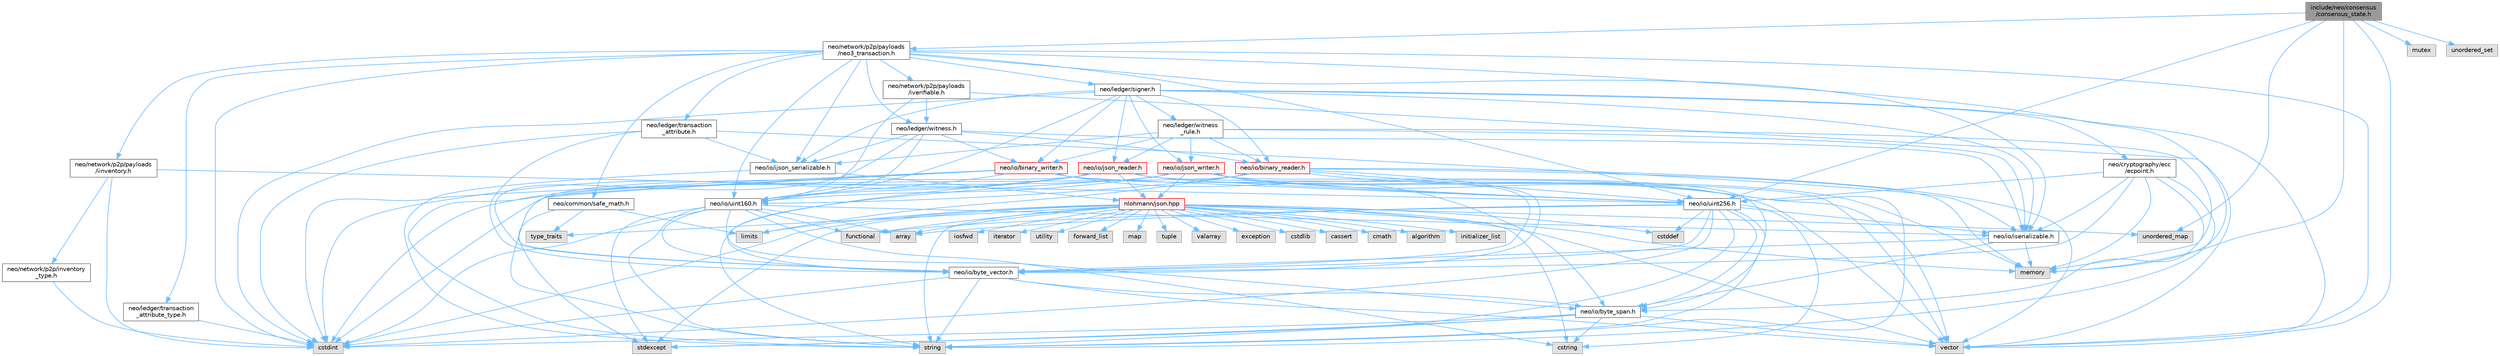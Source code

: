 digraph "include/neo/consensus/consensus_state.h"
{
 // LATEX_PDF_SIZE
  bgcolor="transparent";
  edge [fontname=Helvetica,fontsize=10,labelfontname=Helvetica,labelfontsize=10];
  node [fontname=Helvetica,fontsize=10,shape=box,height=0.2,width=0.4];
  Node1 [id="Node000001",label="include/neo/consensus\l/consensus_state.h",height=0.2,width=0.4,color="gray40", fillcolor="grey60", style="filled", fontcolor="black",tooltip=" "];
  Node1 -> Node2 [id="edge1_Node000001_Node000002",color="steelblue1",style="solid",tooltip=" "];
  Node2 [id="Node000002",label="neo/io/uint256.h",height=0.2,width=0.4,color="grey40", fillcolor="white", style="filled",URL="$uint256_8h.html",tooltip=" "];
  Node2 -> Node3 [id="edge2_Node000002_Node000003",color="steelblue1",style="solid",tooltip=" "];
  Node3 [id="Node000003",label="neo/io/byte_span.h",height=0.2,width=0.4,color="grey40", fillcolor="white", style="filled",URL="$io_2byte__span_8h.html",tooltip=" "];
  Node3 -> Node4 [id="edge3_Node000003_Node000004",color="steelblue1",style="solid",tooltip=" "];
  Node4 [id="Node000004",label="cstdint",height=0.2,width=0.4,color="grey60", fillcolor="#E0E0E0", style="filled",tooltip=" "];
  Node3 -> Node5 [id="edge4_Node000003_Node000005",color="steelblue1",style="solid",tooltip=" "];
  Node5 [id="Node000005",label="cstring",height=0.2,width=0.4,color="grey60", fillcolor="#E0E0E0", style="filled",tooltip=" "];
  Node3 -> Node6 [id="edge5_Node000003_Node000006",color="steelblue1",style="solid",tooltip=" "];
  Node6 [id="Node000006",label="stdexcept",height=0.2,width=0.4,color="grey60", fillcolor="#E0E0E0", style="filled",tooltip=" "];
  Node3 -> Node7 [id="edge6_Node000003_Node000007",color="steelblue1",style="solid",tooltip=" "];
  Node7 [id="Node000007",label="string",height=0.2,width=0.4,color="grey60", fillcolor="#E0E0E0", style="filled",tooltip=" "];
  Node3 -> Node8 [id="edge7_Node000003_Node000008",color="steelblue1",style="solid",tooltip=" "];
  Node8 [id="Node000008",label="vector",height=0.2,width=0.4,color="grey60", fillcolor="#E0E0E0", style="filled",tooltip=" "];
  Node2 -> Node9 [id="edge8_Node000002_Node000009",color="steelblue1",style="solid",tooltip=" "];
  Node9 [id="Node000009",label="neo/io/byte_vector.h",height=0.2,width=0.4,color="grey40", fillcolor="white", style="filled",URL="$io_2byte__vector_8h.html",tooltip=" "];
  Node9 -> Node3 [id="edge9_Node000009_Node000003",color="steelblue1",style="solid",tooltip=" "];
  Node9 -> Node4 [id="edge10_Node000009_Node000004",color="steelblue1",style="solid",tooltip=" "];
  Node9 -> Node7 [id="edge11_Node000009_Node000007",color="steelblue1",style="solid",tooltip=" "];
  Node9 -> Node8 [id="edge12_Node000009_Node000008",color="steelblue1",style="solid",tooltip=" "];
  Node2 -> Node10 [id="edge13_Node000002_Node000010",color="steelblue1",style="solid",tooltip=" "];
  Node10 [id="Node000010",label="neo/io/iserializable.h",height=0.2,width=0.4,color="grey40", fillcolor="white", style="filled",URL="$iserializable_8h.html",tooltip=" "];
  Node10 -> Node3 [id="edge14_Node000010_Node000003",color="steelblue1",style="solid",tooltip=" "];
  Node10 -> Node9 [id="edge15_Node000010_Node000009",color="steelblue1",style="solid",tooltip=" "];
  Node10 -> Node11 [id="edge16_Node000010_Node000011",color="steelblue1",style="solid",tooltip=" "];
  Node11 [id="Node000011",label="memory",height=0.2,width=0.4,color="grey60", fillcolor="#E0E0E0", style="filled",tooltip=" "];
  Node2 -> Node12 [id="edge17_Node000002_Node000012",color="steelblue1",style="solid",tooltip=" "];
  Node12 [id="Node000012",label="array",height=0.2,width=0.4,color="grey60", fillcolor="#E0E0E0", style="filled",tooltip=" "];
  Node2 -> Node13 [id="edge18_Node000002_Node000013",color="steelblue1",style="solid",tooltip=" "];
  Node13 [id="Node000013",label="cstddef",height=0.2,width=0.4,color="grey60", fillcolor="#E0E0E0", style="filled",tooltip=" "];
  Node2 -> Node4 [id="edge19_Node000002_Node000004",color="steelblue1",style="solid",tooltip=" "];
  Node2 -> Node5 [id="edge20_Node000002_Node000005",color="steelblue1",style="solid",tooltip=" "];
  Node2 -> Node14 [id="edge21_Node000002_Node000014",color="steelblue1",style="solid",tooltip=" "];
  Node14 [id="Node000014",label="functional",height=0.2,width=0.4,color="grey60", fillcolor="#E0E0E0", style="filled",tooltip=" "];
  Node2 -> Node6 [id="edge22_Node000002_Node000006",color="steelblue1",style="solid",tooltip=" "];
  Node2 -> Node7 [id="edge23_Node000002_Node000007",color="steelblue1",style="solid",tooltip=" "];
  Node1 -> Node15 [id="edge24_Node000001_Node000015",color="steelblue1",style="solid",tooltip=" "];
  Node15 [id="Node000015",label="neo/network/p2p/payloads\l/neo3_transaction.h",height=0.2,width=0.4,color="grey40", fillcolor="white", style="filled",URL="$neo3__transaction_8h.html",tooltip=" "];
  Node15 -> Node16 [id="edge25_Node000015_Node000016",color="steelblue1",style="solid",tooltip=" "];
  Node16 [id="Node000016",label="neo/common/safe_math.h",height=0.2,width=0.4,color="grey40", fillcolor="white", style="filled",URL="$safe__math_8h.html",tooltip=" "];
  Node16 -> Node17 [id="edge26_Node000016_Node000017",color="steelblue1",style="solid",tooltip=" "];
  Node17 [id="Node000017",label="limits",height=0.2,width=0.4,color="grey60", fillcolor="#E0E0E0", style="filled",tooltip=" "];
  Node16 -> Node6 [id="edge27_Node000016_Node000006",color="steelblue1",style="solid",tooltip=" "];
  Node16 -> Node18 [id="edge28_Node000016_Node000018",color="steelblue1",style="solid",tooltip=" "];
  Node18 [id="Node000018",label="type_traits",height=0.2,width=0.4,color="grey60", fillcolor="#E0E0E0", style="filled",tooltip=" "];
  Node15 -> Node19 [id="edge29_Node000015_Node000019",color="steelblue1",style="solid",tooltip=" "];
  Node19 [id="Node000019",label="neo/io/ijson_serializable.h",height=0.2,width=0.4,color="grey40", fillcolor="white", style="filled",URL="$ijson__serializable_8h.html",tooltip=" "];
  Node19 -> Node20 [id="edge30_Node000019_Node000020",color="steelblue1",style="solid",tooltip=" "];
  Node20 [id="Node000020",label="nlohmann/json.hpp",height=0.2,width=0.4,color="red", fillcolor="#FFF0F0", style="filled",URL="$json_8hpp.html",tooltip=" "];
  Node20 -> Node21 [id="edge31_Node000020_Node000021",color="steelblue1",style="solid",tooltip=" "];
  Node21 [id="Node000021",label="algorithm",height=0.2,width=0.4,color="grey60", fillcolor="#E0E0E0", style="filled",tooltip=" "];
  Node20 -> Node13 [id="edge32_Node000020_Node000013",color="steelblue1",style="solid",tooltip=" "];
  Node20 -> Node14 [id="edge33_Node000020_Node000014",color="steelblue1",style="solid",tooltip=" "];
  Node20 -> Node22 [id="edge34_Node000020_Node000022",color="steelblue1",style="solid",tooltip=" "];
  Node22 [id="Node000022",label="initializer_list",height=0.2,width=0.4,color="grey60", fillcolor="#E0E0E0", style="filled",tooltip=" "];
  Node20 -> Node23 [id="edge35_Node000020_Node000023",color="steelblue1",style="solid",tooltip=" "];
  Node23 [id="Node000023",label="iosfwd",height=0.2,width=0.4,color="grey60", fillcolor="#E0E0E0", style="filled",tooltip=" "];
  Node20 -> Node24 [id="edge36_Node000020_Node000024",color="steelblue1",style="solid",tooltip=" "];
  Node24 [id="Node000024",label="iterator",height=0.2,width=0.4,color="grey60", fillcolor="#E0E0E0", style="filled",tooltip=" "];
  Node20 -> Node11 [id="edge37_Node000020_Node000011",color="steelblue1",style="solid",tooltip=" "];
  Node20 -> Node7 [id="edge38_Node000020_Node000007",color="steelblue1",style="solid",tooltip=" "];
  Node20 -> Node25 [id="edge39_Node000020_Node000025",color="steelblue1",style="solid",tooltip=" "];
  Node25 [id="Node000025",label="utility",height=0.2,width=0.4,color="grey60", fillcolor="#E0E0E0", style="filled",tooltip=" "];
  Node20 -> Node8 [id="edge40_Node000020_Node000008",color="steelblue1",style="solid",tooltip=" "];
  Node20 -> Node12 [id="edge41_Node000020_Node000012",color="steelblue1",style="solid",tooltip=" "];
  Node20 -> Node26 [id="edge42_Node000020_Node000026",color="steelblue1",style="solid",tooltip=" "];
  Node26 [id="Node000026",label="forward_list",height=0.2,width=0.4,color="grey60", fillcolor="#E0E0E0", style="filled",tooltip=" "];
  Node20 -> Node27 [id="edge43_Node000020_Node000027",color="steelblue1",style="solid",tooltip=" "];
  Node27 [id="Node000027",label="map",height=0.2,width=0.4,color="grey60", fillcolor="#E0E0E0", style="filled",tooltip=" "];
  Node20 -> Node28 [id="edge44_Node000020_Node000028",color="steelblue1",style="solid",tooltip=" "];
  Node28 [id="Node000028",label="tuple",height=0.2,width=0.4,color="grey60", fillcolor="#E0E0E0", style="filled",tooltip=" "];
  Node20 -> Node18 [id="edge45_Node000020_Node000018",color="steelblue1",style="solid",tooltip=" "];
  Node20 -> Node29 [id="edge46_Node000020_Node000029",color="steelblue1",style="solid",tooltip=" "];
  Node29 [id="Node000029",label="unordered_map",height=0.2,width=0.4,color="grey60", fillcolor="#E0E0E0", style="filled",tooltip=" "];
  Node20 -> Node30 [id="edge47_Node000020_Node000030",color="steelblue1",style="solid",tooltip=" "];
  Node30 [id="Node000030",label="valarray",height=0.2,width=0.4,color="grey60", fillcolor="#E0E0E0", style="filled",tooltip=" "];
  Node20 -> Node31 [id="edge48_Node000020_Node000031",color="steelblue1",style="solid",tooltip=" "];
  Node31 [id="Node000031",label="exception",height=0.2,width=0.4,color="grey60", fillcolor="#E0E0E0", style="filled",tooltip=" "];
  Node20 -> Node6 [id="edge49_Node000020_Node000006",color="steelblue1",style="solid",tooltip=" "];
  Node20 -> Node4 [id="edge50_Node000020_Node000004",color="steelblue1",style="solid",tooltip=" "];
  Node20 -> Node32 [id="edge51_Node000020_Node000032",color="steelblue1",style="solid",tooltip=" "];
  Node32 [id="Node000032",label="cstdlib",height=0.2,width=0.4,color="grey60", fillcolor="#E0E0E0", style="filled",tooltip=" "];
  Node20 -> Node33 [id="edge52_Node000020_Node000033",color="steelblue1",style="solid",tooltip=" "];
  Node33 [id="Node000033",label="cassert",height=0.2,width=0.4,color="grey60", fillcolor="#E0E0E0", style="filled",tooltip=" "];
  Node20 -> Node17 [id="edge53_Node000020_Node000017",color="steelblue1",style="solid",tooltip=" "];
  Node20 -> Node5 [id="edge54_Node000020_Node000005",color="steelblue1",style="solid",tooltip=" "];
  Node20 -> Node34 [id="edge55_Node000020_Node000034",color="steelblue1",style="solid",tooltip=" "];
  Node34 [id="Node000034",label="cmath",height=0.2,width=0.4,color="grey60", fillcolor="#E0E0E0", style="filled",tooltip=" "];
  Node19 -> Node7 [id="edge56_Node000019_Node000007",color="steelblue1",style="solid",tooltip=" "];
  Node15 -> Node10 [id="edge57_Node000015_Node000010",color="steelblue1",style="solid",tooltip=" "];
  Node15 -> Node44 [id="edge58_Node000015_Node000044",color="steelblue1",style="solid",tooltip=" "];
  Node44 [id="Node000044",label="neo/io/uint160.h",height=0.2,width=0.4,color="grey40", fillcolor="white", style="filled",URL="$uint160_8h.html",tooltip=" "];
  Node44 -> Node3 [id="edge59_Node000044_Node000003",color="steelblue1",style="solid",tooltip=" "];
  Node44 -> Node9 [id="edge60_Node000044_Node000009",color="steelblue1",style="solid",tooltip=" "];
  Node44 -> Node10 [id="edge61_Node000044_Node000010",color="steelblue1",style="solid",tooltip=" "];
  Node44 -> Node12 [id="edge62_Node000044_Node000012",color="steelblue1",style="solid",tooltip=" "];
  Node44 -> Node4 [id="edge63_Node000044_Node000004",color="steelblue1",style="solid",tooltip=" "];
  Node44 -> Node5 [id="edge64_Node000044_Node000005",color="steelblue1",style="solid",tooltip=" "];
  Node44 -> Node14 [id="edge65_Node000044_Node000014",color="steelblue1",style="solid",tooltip=" "];
  Node44 -> Node6 [id="edge66_Node000044_Node000006",color="steelblue1",style="solid",tooltip=" "];
  Node44 -> Node7 [id="edge67_Node000044_Node000007",color="steelblue1",style="solid",tooltip=" "];
  Node15 -> Node2 [id="edge68_Node000015_Node000002",color="steelblue1",style="solid",tooltip=" "];
  Node15 -> Node45 [id="edge69_Node000015_Node000045",color="steelblue1",style="solid",tooltip=" "];
  Node45 [id="Node000045",label="neo/ledger/signer.h",height=0.2,width=0.4,color="grey40", fillcolor="white", style="filled",URL="$signer_8h.html",tooltip=" "];
  Node45 -> Node46 [id="edge70_Node000045_Node000046",color="steelblue1",style="solid",tooltip=" "];
  Node46 [id="Node000046",label="neo/cryptography/ecc\l/ecpoint.h",height=0.2,width=0.4,color="grey40", fillcolor="white", style="filled",URL="$ecpoint_8h.html",tooltip=" "];
  Node46 -> Node3 [id="edge71_Node000046_Node000003",color="steelblue1",style="solid",tooltip=" "];
  Node46 -> Node9 [id="edge72_Node000046_Node000009",color="steelblue1",style="solid",tooltip=" "];
  Node46 -> Node10 [id="edge73_Node000046_Node000010",color="steelblue1",style="solid",tooltip=" "];
  Node46 -> Node2 [id="edge74_Node000046_Node000002",color="steelblue1",style="solid",tooltip=" "];
  Node46 -> Node11 [id="edge75_Node000046_Node000011",color="steelblue1",style="solid",tooltip=" "];
  Node46 -> Node7 [id="edge76_Node000046_Node000007",color="steelblue1",style="solid",tooltip=" "];
  Node45 -> Node47 [id="edge77_Node000045_Node000047",color="steelblue1",style="solid",tooltip=" "];
  Node47 [id="Node000047",label="neo/io/binary_reader.h",height=0.2,width=0.4,color="red", fillcolor="#FFF0F0", style="filled",URL="$binary__reader_8h.html",tooltip=" "];
  Node47 -> Node9 [id="edge78_Node000047_Node000009",color="steelblue1",style="solid",tooltip=" "];
  Node47 -> Node44 [id="edge79_Node000047_Node000044",color="steelblue1",style="solid",tooltip=" "];
  Node47 -> Node2 [id="edge80_Node000047_Node000002",color="steelblue1",style="solid",tooltip=" "];
  Node47 -> Node4 [id="edge81_Node000047_Node000004",color="steelblue1",style="solid",tooltip=" "];
  Node47 -> Node17 [id="edge82_Node000047_Node000017",color="steelblue1",style="solid",tooltip=" "];
  Node47 -> Node11 [id="edge83_Node000047_Node000011",color="steelblue1",style="solid",tooltip=" "];
  Node47 -> Node7 [id="edge84_Node000047_Node000007",color="steelblue1",style="solid",tooltip=" "];
  Node47 -> Node8 [id="edge85_Node000047_Node000008",color="steelblue1",style="solid",tooltip=" "];
  Node45 -> Node50 [id="edge86_Node000045_Node000050",color="steelblue1",style="solid",tooltip=" "];
  Node50 [id="Node000050",label="neo/io/binary_writer.h",height=0.2,width=0.4,color="red", fillcolor="#FFF0F0", style="filled",URL="$binary__writer_8h.html",tooltip=" "];
  Node50 -> Node3 [id="edge87_Node000050_Node000003",color="steelblue1",style="solid",tooltip=" "];
  Node50 -> Node9 [id="edge88_Node000050_Node000009",color="steelblue1",style="solid",tooltip=" "];
  Node50 -> Node44 [id="edge89_Node000050_Node000044",color="steelblue1",style="solid",tooltip=" "];
  Node50 -> Node2 [id="edge90_Node000050_Node000002",color="steelblue1",style="solid",tooltip=" "];
  Node50 -> Node4 [id="edge91_Node000050_Node000004",color="steelblue1",style="solid",tooltip=" "];
  Node50 -> Node7 [id="edge92_Node000050_Node000007",color="steelblue1",style="solid",tooltip=" "];
  Node50 -> Node8 [id="edge93_Node000050_Node000008",color="steelblue1",style="solid",tooltip=" "];
  Node45 -> Node19 [id="edge94_Node000045_Node000019",color="steelblue1",style="solid",tooltip=" "];
  Node45 -> Node10 [id="edge95_Node000045_Node000010",color="steelblue1",style="solid",tooltip=" "];
  Node45 -> Node51 [id="edge96_Node000045_Node000051",color="steelblue1",style="solid",tooltip=" "];
  Node51 [id="Node000051",label="neo/io/json_reader.h",height=0.2,width=0.4,color="red", fillcolor="#FFF0F0", style="filled",URL="$json__reader_8h.html",tooltip=" "];
  Node51 -> Node9 [id="edge97_Node000051_Node000009",color="steelblue1",style="solid",tooltip=" "];
  Node51 -> Node44 [id="edge98_Node000051_Node000044",color="steelblue1",style="solid",tooltip=" "];
  Node51 -> Node2 [id="edge99_Node000051_Node000002",color="steelblue1",style="solid",tooltip=" "];
  Node51 -> Node4 [id="edge100_Node000051_Node000004",color="steelblue1",style="solid",tooltip=" "];
  Node51 -> Node11 [id="edge101_Node000051_Node000011",color="steelblue1",style="solid",tooltip=" "];
  Node51 -> Node20 [id="edge102_Node000051_Node000020",color="steelblue1",style="solid",tooltip=" "];
  Node51 -> Node7 [id="edge103_Node000051_Node000007",color="steelblue1",style="solid",tooltip=" "];
  Node51 -> Node8 [id="edge104_Node000051_Node000008",color="steelblue1",style="solid",tooltip=" "];
  Node45 -> Node53 [id="edge105_Node000045_Node000053",color="steelblue1",style="solid",tooltip=" "];
  Node53 [id="Node000053",label="neo/io/json_writer.h",height=0.2,width=0.4,color="red", fillcolor="#FFF0F0", style="filled",URL="$json__writer_8h.html",tooltip=" "];
  Node53 -> Node3 [id="edge106_Node000053_Node000003",color="steelblue1",style="solid",tooltip=" "];
  Node53 -> Node9 [id="edge107_Node000053_Node000009",color="steelblue1",style="solid",tooltip=" "];
  Node53 -> Node44 [id="edge108_Node000053_Node000044",color="steelblue1",style="solid",tooltip=" "];
  Node53 -> Node2 [id="edge109_Node000053_Node000002",color="steelblue1",style="solid",tooltip=" "];
  Node53 -> Node4 [id="edge110_Node000053_Node000004",color="steelblue1",style="solid",tooltip=" "];
  Node53 -> Node20 [id="edge111_Node000053_Node000020",color="steelblue1",style="solid",tooltip=" "];
  Node53 -> Node7 [id="edge112_Node000053_Node000007",color="steelblue1",style="solid",tooltip=" "];
  Node53 -> Node8 [id="edge113_Node000053_Node000008",color="steelblue1",style="solid",tooltip=" "];
  Node45 -> Node44 [id="edge114_Node000045_Node000044",color="steelblue1",style="solid",tooltip=" "];
  Node45 -> Node54 [id="edge115_Node000045_Node000054",color="steelblue1",style="solid",tooltip=" "];
  Node54 [id="Node000054",label="neo/ledger/witness\l_rule.h",height=0.2,width=0.4,color="grey40", fillcolor="white", style="filled",URL="$witness__rule_8h.html",tooltip=" "];
  Node54 -> Node47 [id="edge116_Node000054_Node000047",color="steelblue1",style="solid",tooltip=" "];
  Node54 -> Node50 [id="edge117_Node000054_Node000050",color="steelblue1",style="solid",tooltip=" "];
  Node54 -> Node19 [id="edge118_Node000054_Node000019",color="steelblue1",style="solid",tooltip=" "];
  Node54 -> Node10 [id="edge119_Node000054_Node000010",color="steelblue1",style="solid",tooltip=" "];
  Node54 -> Node51 [id="edge120_Node000054_Node000051",color="steelblue1",style="solid",tooltip=" "];
  Node54 -> Node53 [id="edge121_Node000054_Node000053",color="steelblue1",style="solid",tooltip=" "];
  Node54 -> Node11 [id="edge122_Node000054_Node000011",color="steelblue1",style="solid",tooltip=" "];
  Node45 -> Node4 [id="edge123_Node000045_Node000004",color="steelblue1",style="solid",tooltip=" "];
  Node45 -> Node8 [id="edge124_Node000045_Node000008",color="steelblue1",style="solid",tooltip=" "];
  Node15 -> Node55 [id="edge125_Node000015_Node000055",color="steelblue1",style="solid",tooltip=" "];
  Node55 [id="Node000055",label="neo/ledger/transaction\l_attribute.h",height=0.2,width=0.4,color="grey40", fillcolor="white", style="filled",URL="$transaction__attribute_8h.html",tooltip=" "];
  Node55 -> Node9 [id="edge126_Node000055_Node000009",color="steelblue1",style="solid",tooltip=" "];
  Node55 -> Node19 [id="edge127_Node000055_Node000019",color="steelblue1",style="solid",tooltip=" "];
  Node55 -> Node10 [id="edge128_Node000055_Node000010",color="steelblue1",style="solid",tooltip=" "];
  Node55 -> Node4 [id="edge129_Node000055_Node000004",color="steelblue1",style="solid",tooltip=" "];
  Node15 -> Node56 [id="edge130_Node000015_Node000056",color="steelblue1",style="solid",tooltip=" "];
  Node56 [id="Node000056",label="neo/ledger/transaction\l_attribute_type.h",height=0.2,width=0.4,color="grey40", fillcolor="white", style="filled",URL="$transaction__attribute__type_8h.html",tooltip=" "];
  Node56 -> Node4 [id="edge131_Node000056_Node000004",color="steelblue1",style="solid",tooltip=" "];
  Node15 -> Node57 [id="edge132_Node000015_Node000057",color="steelblue1",style="solid",tooltip=" "];
  Node57 [id="Node000057",label="neo/ledger/witness.h",height=0.2,width=0.4,color="grey40", fillcolor="white", style="filled",URL="$ledger_2witness_8h.html",tooltip=" "];
  Node57 -> Node47 [id="edge133_Node000057_Node000047",color="steelblue1",style="solid",tooltip=" "];
  Node57 -> Node50 [id="edge134_Node000057_Node000050",color="steelblue1",style="solid",tooltip=" "];
  Node57 -> Node9 [id="edge135_Node000057_Node000009",color="steelblue1",style="solid",tooltip=" "];
  Node57 -> Node19 [id="edge136_Node000057_Node000019",color="steelblue1",style="solid",tooltip=" "];
  Node57 -> Node10 [id="edge137_Node000057_Node000010",color="steelblue1",style="solid",tooltip=" "];
  Node57 -> Node44 [id="edge138_Node000057_Node000044",color="steelblue1",style="solid",tooltip=" "];
  Node15 -> Node58 [id="edge139_Node000015_Node000058",color="steelblue1",style="solid",tooltip=" "];
  Node58 [id="Node000058",label="neo/network/p2p/payloads\l/iinventory.h",height=0.2,width=0.4,color="grey40", fillcolor="white", style="filled",URL="$payloads_2iinventory_8h.html",tooltip=" "];
  Node58 -> Node2 [id="edge140_Node000058_Node000002",color="steelblue1",style="solid",tooltip=" "];
  Node58 -> Node59 [id="edge141_Node000058_Node000059",color="steelblue1",style="solid",tooltip=" "];
  Node59 [id="Node000059",label="neo/network/p2p/inventory\l_type.h",height=0.2,width=0.4,color="grey40", fillcolor="white", style="filled",URL="$p2p_2inventory__type_8h.html",tooltip=" "];
  Node59 -> Node4 [id="edge142_Node000059_Node000004",color="steelblue1",style="solid",tooltip=" "];
  Node58 -> Node4 [id="edge143_Node000058_Node000004",color="steelblue1",style="solid",tooltip=" "];
  Node15 -> Node60 [id="edge144_Node000015_Node000060",color="steelblue1",style="solid",tooltip=" "];
  Node60 [id="Node000060",label="neo/network/p2p/payloads\l/iverifiable.h",height=0.2,width=0.4,color="grey40", fillcolor="white", style="filled",URL="$iverifiable_8h.html",tooltip=" "];
  Node60 -> Node44 [id="edge145_Node000060_Node000044",color="steelblue1",style="solid",tooltip=" "];
  Node60 -> Node57 [id="edge146_Node000060_Node000057",color="steelblue1",style="solid",tooltip=" "];
  Node60 -> Node8 [id="edge147_Node000060_Node000008",color="steelblue1",style="solid",tooltip=" "];
  Node15 -> Node4 [id="edge148_Node000015_Node000004",color="steelblue1",style="solid",tooltip=" "];
  Node15 -> Node11 [id="edge149_Node000015_Node000011",color="steelblue1",style="solid",tooltip=" "];
  Node15 -> Node8 [id="edge150_Node000015_Node000008",color="steelblue1",style="solid",tooltip=" "];
  Node1 -> Node11 [id="edge151_Node000001_Node000011",color="steelblue1",style="solid",tooltip=" "];
  Node1 -> Node61 [id="edge152_Node000001_Node000061",color="steelblue1",style="solid",tooltip=" "];
  Node61 [id="Node000061",label="mutex",height=0.2,width=0.4,color="grey60", fillcolor="#E0E0E0", style="filled",tooltip=" "];
  Node1 -> Node29 [id="edge153_Node000001_Node000029",color="steelblue1",style="solid",tooltip=" "];
  Node1 -> Node62 [id="edge154_Node000001_Node000062",color="steelblue1",style="solid",tooltip=" "];
  Node62 [id="Node000062",label="unordered_set",height=0.2,width=0.4,color="grey60", fillcolor="#E0E0E0", style="filled",tooltip=" "];
  Node1 -> Node8 [id="edge155_Node000001_Node000008",color="steelblue1",style="solid",tooltip=" "];
}
